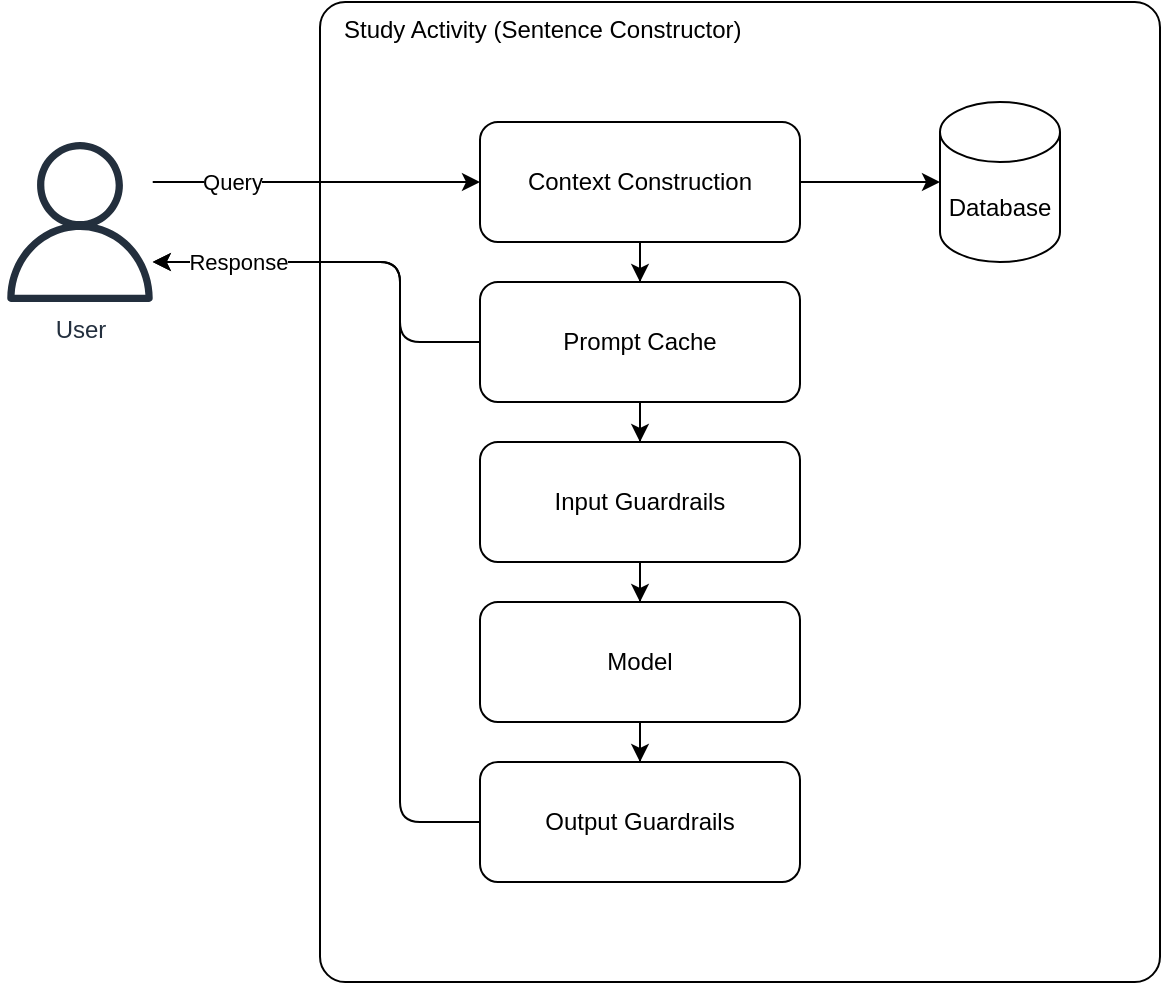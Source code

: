 <mxfile version="26.0.11">
  <diagram name="Page-1" id="Hk01fdB4jkvvHZxyG3Y6">
    <mxGraphModel dx="1224" dy="814" grid="1" gridSize="10" guides="1" tooltips="1" connect="1" arrows="1" fold="1" page="1" pageScale="1" pageWidth="850" pageHeight="1100" math="0" shadow="0">
      <root>
        <mxCell id="0" />
        <mxCell id="1" parent="0" />
        <mxCell id="A2Ggw8hq1gjowvri7o_E-37" value="Study Activity (Sentence Constructor)" style="rounded=1;whiteSpace=wrap;html=1;align=left;verticalAlign=top;spacingLeft=10;arcSize=3;" parent="1" vertex="1">
          <mxGeometry x="320" y="590" width="420" height="490" as="geometry" />
        </mxCell>
        <mxCell id="A2Ggw8hq1gjowvri7o_E-28" style="edgeStyle=orthogonalEdgeStyle;rounded=0;orthogonalLoop=1;jettySize=auto;html=1;" parent="1" source="A2Ggw8hq1gjowvri7o_E-23" target="A2Ggw8hq1gjowvri7o_E-27" edge="1">
          <mxGeometry relative="1" as="geometry" />
        </mxCell>
        <mxCell id="KmJyJUYLlWiR-0wFwNjL-1" style="edgeStyle=orthogonalEdgeStyle;rounded=0;orthogonalLoop=1;jettySize=auto;html=1;" parent="1" source="A2Ggw8hq1gjowvri7o_E-23" target="A2Ggw8hq1gjowvri7o_E-33" edge="1">
          <mxGeometry relative="1" as="geometry" />
        </mxCell>
        <mxCell id="A2Ggw8hq1gjowvri7o_E-23" value="Context Construction" style="rounded=1;whiteSpace=wrap;html=1;" parent="1" vertex="1">
          <mxGeometry x="400" y="650" width="160" height="60" as="geometry" />
        </mxCell>
        <mxCell id="A2Ggw8hq1gjowvri7o_E-26" style="edgeStyle=orthogonalEdgeStyle;rounded=1;orthogonalLoop=1;jettySize=auto;html=1;curved=0;" parent="1" source="A2Ggw8hq1gjowvri7o_E-25" target="A2Ggw8hq1gjowvri7o_E-23" edge="1">
          <mxGeometry relative="1" as="geometry">
            <Array as="points">
              <mxPoint x="280" y="680" />
              <mxPoint x="280" y="680" />
            </Array>
          </mxGeometry>
        </mxCell>
        <mxCell id="A2Ggw8hq1gjowvri7o_E-36" value="Query" style="edgeLabel;html=1;align=center;verticalAlign=middle;resizable=0;points=[];" parent="A2Ggw8hq1gjowvri7o_E-26" vertex="1" connectable="0">
          <mxGeometry x="-0.079" y="1" relative="1" as="geometry">
            <mxPoint x="-36" y="1" as="offset" />
          </mxGeometry>
        </mxCell>
        <mxCell id="A2Ggw8hq1gjowvri7o_E-25" value="User" style="sketch=0;outlineConnect=0;fontColor=#232F3E;gradientColor=none;fillColor=#232F3D;strokeColor=none;dashed=0;verticalLabelPosition=bottom;verticalAlign=top;align=center;html=1;fontSize=12;fontStyle=0;aspect=fixed;pointerEvents=1;shape=mxgraph.aws4.user;" parent="1" vertex="1">
          <mxGeometry x="160" y="660" width="80" height="80" as="geometry" />
        </mxCell>
        <mxCell id="A2Ggw8hq1gjowvri7o_E-27" value="Database" style="shape=cylinder3;whiteSpace=wrap;html=1;boundedLbl=1;backgroundOutline=1;size=15;" parent="1" vertex="1">
          <mxGeometry x="630" y="640" width="60" height="80" as="geometry" />
        </mxCell>
        <mxCell id="A2Ggw8hq1gjowvri7o_E-45" style="edgeStyle=orthogonalEdgeStyle;rounded=0;orthogonalLoop=1;jettySize=auto;html=1;" parent="1" source="A2Ggw8hq1gjowvri7o_E-31" target="A2Ggw8hq1gjowvri7o_E-44" edge="1">
          <mxGeometry relative="1" as="geometry" />
        </mxCell>
        <mxCell id="A2Ggw8hq1gjowvri7o_E-31" value="Input Guardrails" style="rounded=1;whiteSpace=wrap;html=1;" parent="1" vertex="1">
          <mxGeometry x="400" y="810" width="160" height="60" as="geometry" />
        </mxCell>
        <mxCell id="A2Ggw8hq1gjowvri7o_E-39" style="edgeStyle=orthogonalEdgeStyle;rounded=0;orthogonalLoop=1;jettySize=auto;html=1;" parent="1" source="A2Ggw8hq1gjowvri7o_E-33" target="A2Ggw8hq1gjowvri7o_E-31" edge="1">
          <mxGeometry relative="1" as="geometry" />
        </mxCell>
        <mxCell id="A2Ggw8hq1gjowvri7o_E-50" style="edgeStyle=orthogonalEdgeStyle;rounded=1;orthogonalLoop=1;jettySize=auto;html=1;curved=0;" parent="1" source="A2Ggw8hq1gjowvri7o_E-33" target="A2Ggw8hq1gjowvri7o_E-25" edge="1">
          <mxGeometry relative="1" as="geometry">
            <Array as="points">
              <mxPoint x="360" y="760" />
              <mxPoint x="360" y="720" />
            </Array>
          </mxGeometry>
        </mxCell>
        <mxCell id="A2Ggw8hq1gjowvri7o_E-33" value="Prompt Cache" style="rounded=1;whiteSpace=wrap;html=1;" parent="1" vertex="1">
          <mxGeometry x="400" y="730" width="160" height="60" as="geometry" />
        </mxCell>
        <mxCell id="A2Ggw8hq1gjowvri7o_E-41" style="edgeStyle=orthogonalEdgeStyle;rounded=1;orthogonalLoop=1;jettySize=auto;html=1;curved=0;" parent="1" source="A2Ggw8hq1gjowvri7o_E-35" target="A2Ggw8hq1gjowvri7o_E-25" edge="1">
          <mxGeometry relative="1" as="geometry">
            <Array as="points">
              <mxPoint x="360" y="1000" />
              <mxPoint x="360" y="720" />
            </Array>
          </mxGeometry>
        </mxCell>
        <mxCell id="A2Ggw8hq1gjowvri7o_E-42" value="Response" style="edgeLabel;html=1;align=center;verticalAlign=middle;resizable=0;points=[];" parent="A2Ggw8hq1gjowvri7o_E-41" vertex="1" connectable="0">
          <mxGeometry x="0.883" y="3" relative="1" as="geometry">
            <mxPoint x="16" y="-3" as="offset" />
          </mxGeometry>
        </mxCell>
        <mxCell id="A2Ggw8hq1gjowvri7o_E-35" value="Output Guardrails" style="rounded=1;whiteSpace=wrap;html=1;" parent="1" vertex="1">
          <mxGeometry x="400" y="970" width="160" height="60" as="geometry" />
        </mxCell>
        <mxCell id="A2Ggw8hq1gjowvri7o_E-46" style="edgeStyle=orthogonalEdgeStyle;rounded=0;orthogonalLoop=1;jettySize=auto;html=1;" parent="1" source="A2Ggw8hq1gjowvri7o_E-44" target="A2Ggw8hq1gjowvri7o_E-35" edge="1">
          <mxGeometry relative="1" as="geometry" />
        </mxCell>
        <mxCell id="A2Ggw8hq1gjowvri7o_E-44" value="Model" style="rounded=1;whiteSpace=wrap;html=1;" parent="1" vertex="1">
          <mxGeometry x="400" y="890" width="160" height="60" as="geometry" />
        </mxCell>
      </root>
    </mxGraphModel>
  </diagram>
</mxfile>
